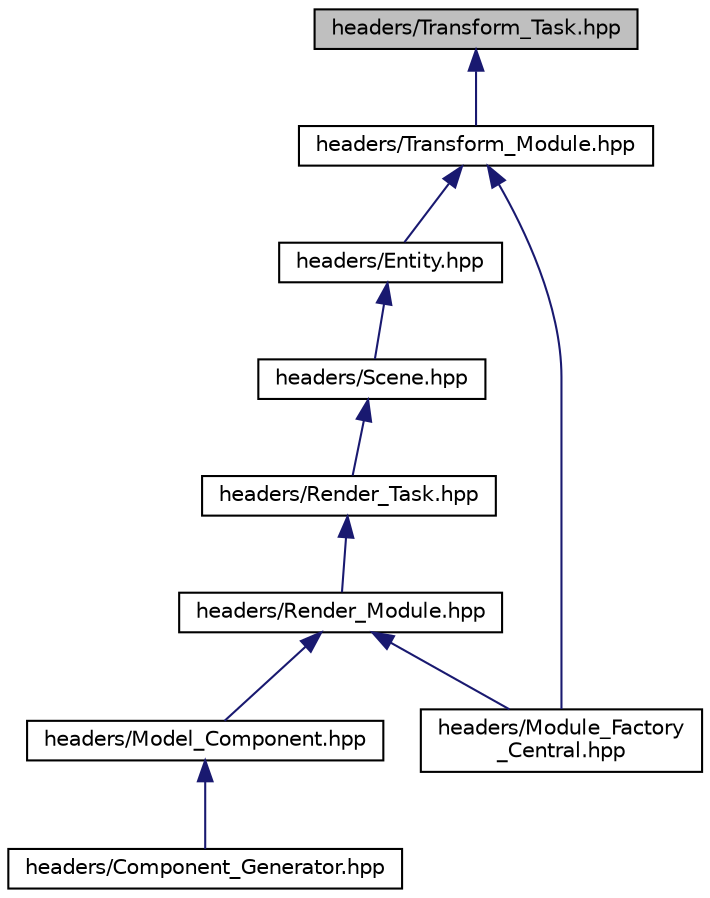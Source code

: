 digraph "headers/Transform_Task.hpp"
{
 // LATEX_PDF_SIZE
  edge [fontname="Helvetica",fontsize="10",labelfontname="Helvetica",labelfontsize="10"];
  node [fontname="Helvetica",fontsize="10",shape=record];
  Node4 [label="headers/Transform_Task.hpp",height=0.2,width=0.4,color="black", fillcolor="grey75", style="filled", fontcolor="black",tooltip="Process all events in which the components are affected or modified."];
  Node4 -> Node5 [dir="back",color="midnightblue",fontsize="10",style="solid",fontname="Helvetica"];
  Node5 [label="headers/Transform_Module.hpp",height=0.2,width=0.4,color="black", fillcolor="white", style="filled",URL="$d3/dfa/_transform___module_8hpp.html",tooltip="Module of the transform components."];
  Node5 -> Node6 [dir="back",color="midnightblue",fontsize="10",style="solid",fontname="Helvetica"];
  Node6 [label="headers/Entity.hpp",height=0.2,width=0.4,color="black", fillcolor="white", style="filled",URL="$d2/db6/_entity_8hpp.html",tooltip="Entity class. An entity is an object that belongs to an engine's scene and has components."];
  Node6 -> Node7 [dir="back",color="midnightblue",fontsize="10",style="solid",fontname="Helvetica"];
  Node7 [label="headers/Scene.hpp",height=0.2,width=0.4,color="black", fillcolor="white", style="filled",URL="$d0/d8f/_scene_8hpp.html",tooltip=" "];
  Node7 -> Node8 [dir="back",color="midnightblue",fontsize="10",style="solid",fontname="Helvetica"];
  Node8 [label="headers/Render_Task.hpp",height=0.2,width=0.4,color="black", fillcolor="white", style="filled",URL="$db/df5/_render___task_8hpp.html",tooltip="Task of the render module."];
  Node8 -> Node9 [dir="back",color="midnightblue",fontsize="10",style="solid",fontname="Helvetica"];
  Node9 [label="headers/Render_Module.hpp",height=0.2,width=0.4,color="black", fillcolor="white", style="filled",URL="$de/d59/_render___module_8hpp.html",tooltip="Module of the render type components (model, camera and light). Create components and store the task ..."];
  Node9 -> Node10 [dir="back",color="midnightblue",fontsize="10",style="solid",fontname="Helvetica"];
  Node10 [label="headers/Model_Component.hpp",height=0.2,width=0.4,color="black", fillcolor="white", style="filled",URL="$d0/da4/_model___component_8hpp.html",tooltip="Component that stores a 3d mesh and process it's information and attributes."];
  Node10 -> Node11 [dir="back",color="midnightblue",fontsize="10",style="solid",fontname="Helvetica"];
  Node11 [label="headers/Component_Generator.hpp",height=0.2,width=0.4,color="black", fillcolor="white", style="filled",URL="$d2/de4/_component___generator_8hpp.html",tooltip="Generator of components, store and create components."];
  Node9 -> Node12 [dir="back",color="midnightblue",fontsize="10",style="solid",fontname="Helvetica"];
  Node12 [label="headers/Module_Factory\l_Central.hpp",height=0.2,width=0.4,color="black", fillcolor="white", style="filled",URL="$da/dc1/_module___factory___central_8hpp.html",tooltip="Patch to the problem of auto-registration of static members in cpp files. Registers and stores the mo..."];
  Node5 -> Node12 [dir="back",color="midnightblue",fontsize="10",style="solid",fontname="Helvetica"];
}
